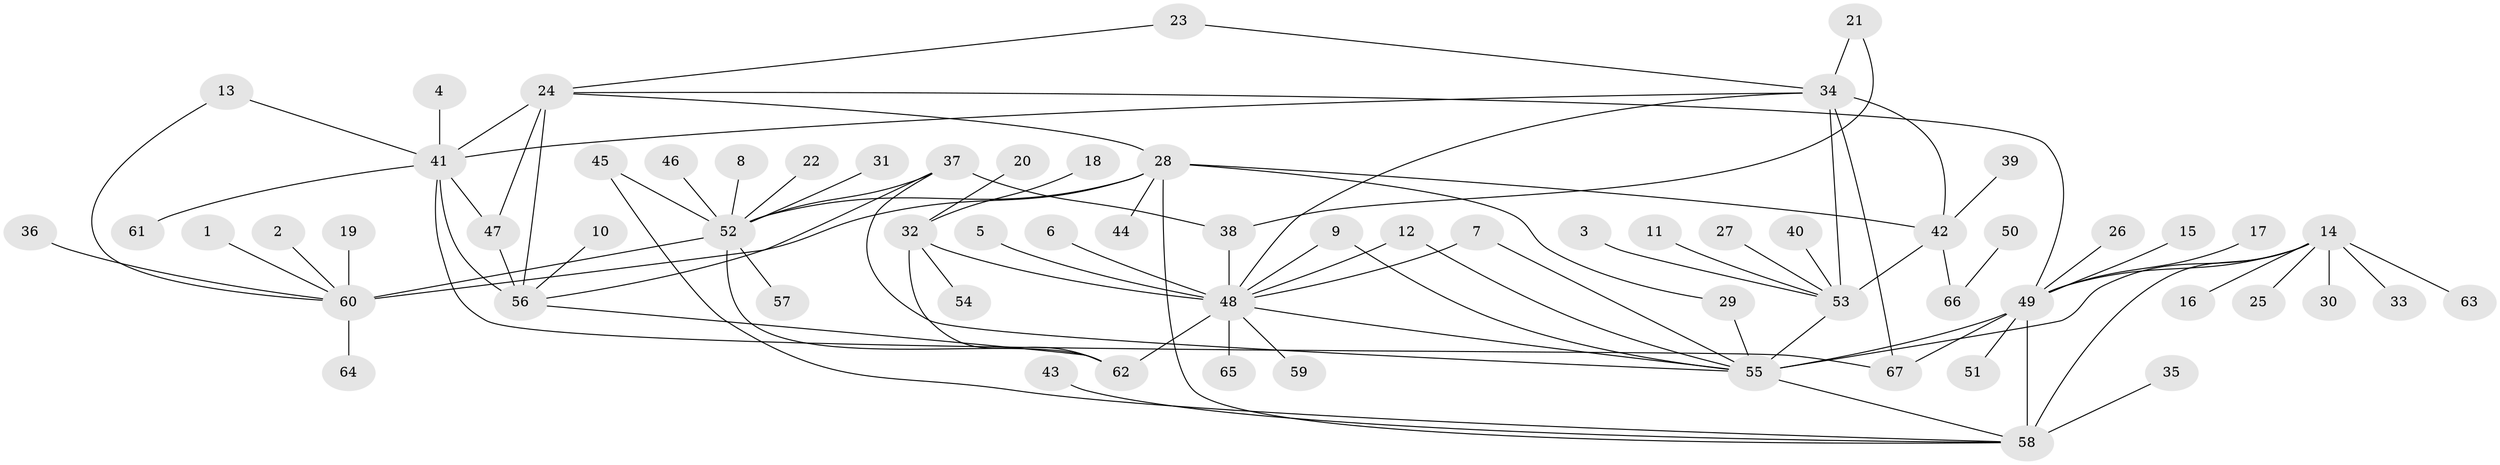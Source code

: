 // original degree distribution, {13: 0.007462686567164179, 15: 0.007462686567164179, 8: 0.04477611940298507, 6: 0.007462686567164179, 7: 0.07462686567164178, 12: 0.022388059701492536, 11: 0.014925373134328358, 10: 0.029850746268656716, 14: 0.007462686567164179, 5: 0.014925373134328358, 1: 0.6268656716417911, 4: 0.014925373134328358, 2: 0.09701492537313433, 3: 0.029850746268656716}
// Generated by graph-tools (version 1.1) at 2025/02/03/09/25 03:02:51]
// undirected, 67 vertices, 94 edges
graph export_dot {
graph [start="1"]
  node [color=gray90,style=filled];
  1;
  2;
  3;
  4;
  5;
  6;
  7;
  8;
  9;
  10;
  11;
  12;
  13;
  14;
  15;
  16;
  17;
  18;
  19;
  20;
  21;
  22;
  23;
  24;
  25;
  26;
  27;
  28;
  29;
  30;
  31;
  32;
  33;
  34;
  35;
  36;
  37;
  38;
  39;
  40;
  41;
  42;
  43;
  44;
  45;
  46;
  47;
  48;
  49;
  50;
  51;
  52;
  53;
  54;
  55;
  56;
  57;
  58;
  59;
  60;
  61;
  62;
  63;
  64;
  65;
  66;
  67;
  1 -- 60 [weight=1.0];
  2 -- 60 [weight=1.0];
  3 -- 53 [weight=1.0];
  4 -- 41 [weight=1.0];
  5 -- 48 [weight=1.0];
  6 -- 48 [weight=1.0];
  7 -- 48 [weight=1.0];
  7 -- 55 [weight=1.0];
  8 -- 52 [weight=1.0];
  9 -- 48 [weight=1.0];
  9 -- 55 [weight=1.0];
  10 -- 56 [weight=1.0];
  11 -- 53 [weight=1.0];
  12 -- 48 [weight=1.0];
  12 -- 55 [weight=1.0];
  13 -- 41 [weight=1.0];
  13 -- 60 [weight=1.0];
  14 -- 16 [weight=1.0];
  14 -- 25 [weight=1.0];
  14 -- 30 [weight=1.0];
  14 -- 33 [weight=1.0];
  14 -- 49 [weight=3.0];
  14 -- 55 [weight=1.0];
  14 -- 58 [weight=1.0];
  14 -- 63 [weight=1.0];
  15 -- 49 [weight=1.0];
  17 -- 49 [weight=1.0];
  18 -- 32 [weight=1.0];
  19 -- 60 [weight=1.0];
  20 -- 32 [weight=1.0];
  21 -- 34 [weight=1.0];
  21 -- 38 [weight=1.0];
  22 -- 52 [weight=1.0];
  23 -- 24 [weight=1.0];
  23 -- 34 [weight=1.0];
  24 -- 28 [weight=1.0];
  24 -- 41 [weight=1.0];
  24 -- 47 [weight=1.0];
  24 -- 49 [weight=1.0];
  24 -- 56 [weight=3.0];
  26 -- 49 [weight=1.0];
  27 -- 53 [weight=1.0];
  28 -- 29 [weight=1.0];
  28 -- 42 [weight=1.0];
  28 -- 44 [weight=1.0];
  28 -- 52 [weight=6.0];
  28 -- 58 [weight=1.0];
  28 -- 60 [weight=3.0];
  29 -- 55 [weight=1.0];
  31 -- 52 [weight=1.0];
  32 -- 48 [weight=4.0];
  32 -- 54 [weight=1.0];
  32 -- 62 [weight=1.0];
  34 -- 41 [weight=1.0];
  34 -- 42 [weight=2.0];
  34 -- 48 [weight=1.0];
  34 -- 53 [weight=3.0];
  34 -- 67 [weight=1.0];
  35 -- 58 [weight=1.0];
  36 -- 60 [weight=1.0];
  37 -- 38 [weight=1.0];
  37 -- 52 [weight=1.0];
  37 -- 55 [weight=1.0];
  37 -- 56 [weight=1.0];
  38 -- 48 [weight=1.0];
  39 -- 42 [weight=1.0];
  40 -- 53 [weight=1.0];
  41 -- 47 [weight=1.0];
  41 -- 56 [weight=3.0];
  41 -- 61 [weight=1.0];
  41 -- 67 [weight=1.0];
  42 -- 53 [weight=6.0];
  42 -- 66 [weight=1.0];
  43 -- 58 [weight=1.0];
  45 -- 52 [weight=1.0];
  45 -- 58 [weight=1.0];
  46 -- 52 [weight=1.0];
  47 -- 56 [weight=3.0];
  48 -- 55 [weight=1.0];
  48 -- 59 [weight=1.0];
  48 -- 62 [weight=4.0];
  48 -- 65 [weight=1.0];
  49 -- 51 [weight=1.0];
  49 -- 55 [weight=3.0];
  49 -- 58 [weight=3.0];
  49 -- 67 [weight=1.0];
  50 -- 66 [weight=1.0];
  52 -- 57 [weight=1.0];
  52 -- 60 [weight=2.0];
  52 -- 62 [weight=1.0];
  53 -- 55 [weight=1.0];
  55 -- 58 [weight=1.0];
  56 -- 62 [weight=1.0];
  60 -- 64 [weight=1.0];
}
